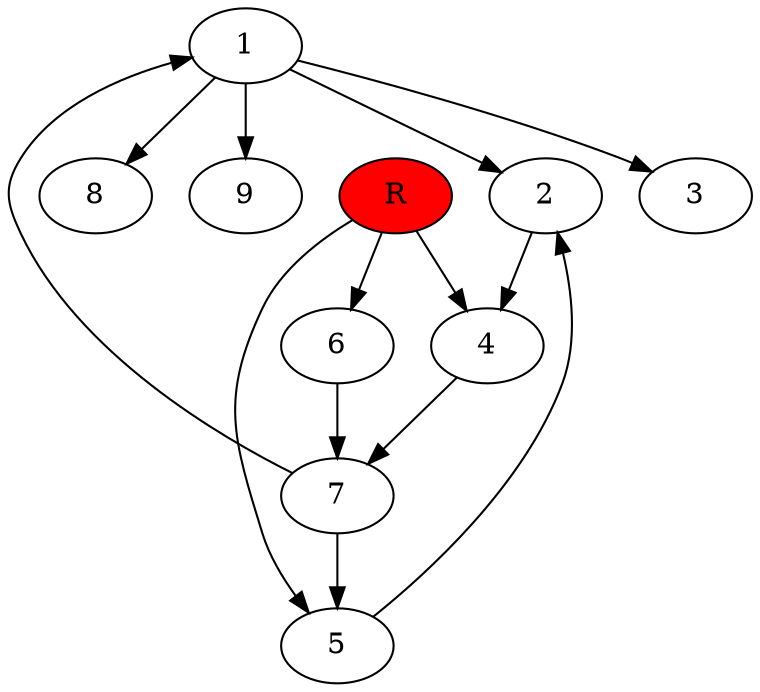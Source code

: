 digraph prb73531 {
	1
	2
	3
	4
	5
	6
	7
	8
	R [fillcolor="#ff0000" style=filled]
	1 -> 2
	1 -> 3
	1 -> 8
	1 -> 9
	2 -> 4
	4 -> 7
	5 -> 2
	6 -> 7
	7 -> 1
	7 -> 5
	R -> 4
	R -> 5
	R -> 6
}
